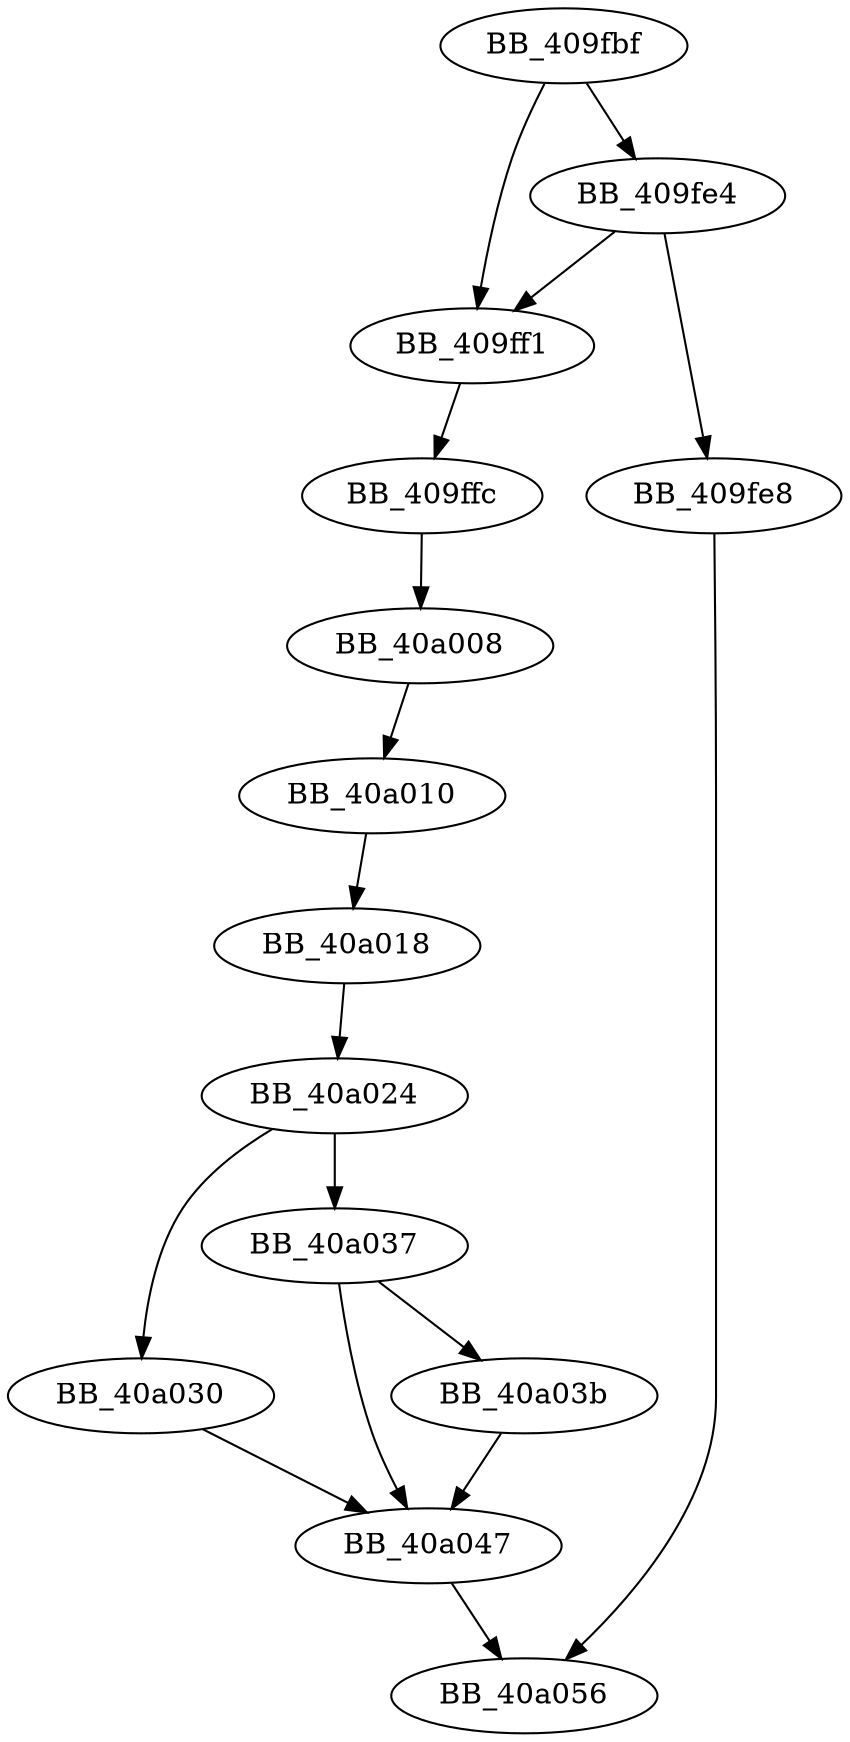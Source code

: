 DiGraph ___security_init_cookie{
BB_409fbf->BB_409fe4
BB_409fbf->BB_409ff1
BB_409fe4->BB_409fe8
BB_409fe4->BB_409ff1
BB_409fe8->BB_40a056
BB_409ff1->BB_409ffc
BB_409ffc->BB_40a008
BB_40a008->BB_40a010
BB_40a010->BB_40a018
BB_40a018->BB_40a024
BB_40a024->BB_40a030
BB_40a024->BB_40a037
BB_40a030->BB_40a047
BB_40a037->BB_40a03b
BB_40a037->BB_40a047
BB_40a03b->BB_40a047
BB_40a047->BB_40a056
}

